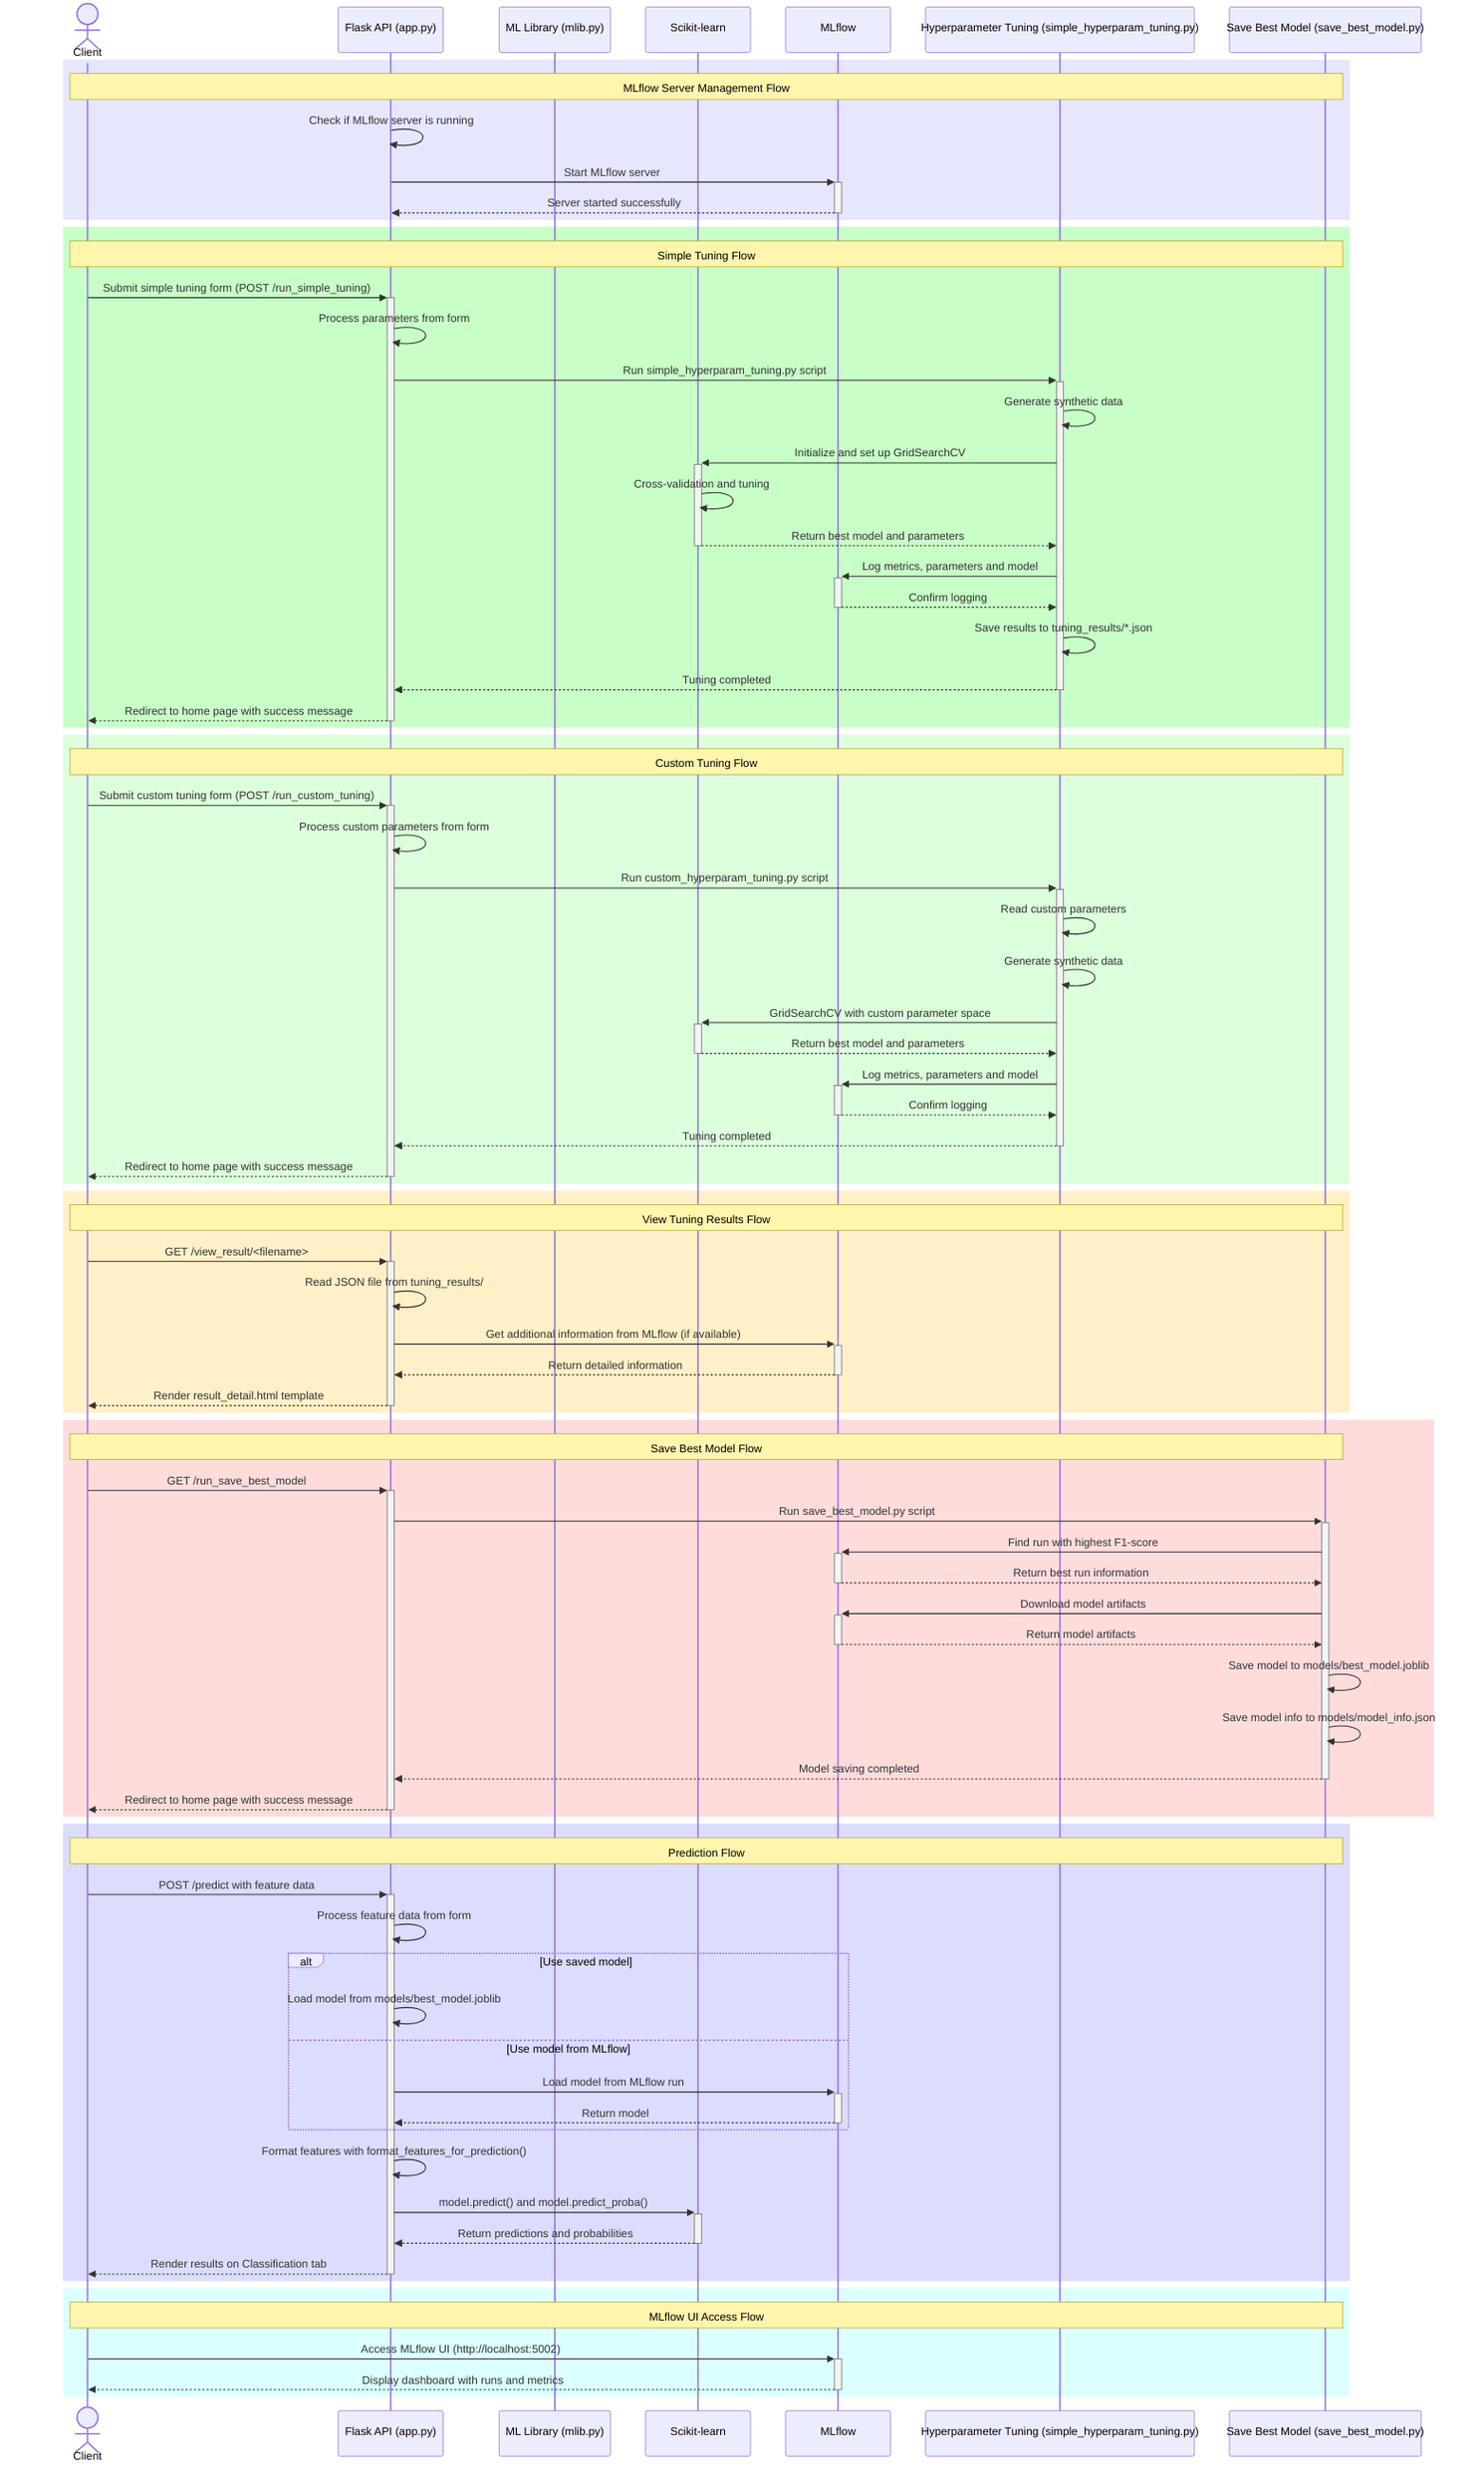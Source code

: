 sequenceDiagram
    %% Define actors and components
    actor Client
    participant Flask_API as Flask API (app.py)
    participant ML_Library as ML Library (mlib.py)
    participant Scikit_learn as Scikit-learn
    participant MLflow
    participant Tuning as Hyperparameter Tuning (simple_hyperparam_tuning.py)
    participant SaveModel as Save Best Model (save_best_model.py)

    %% MLflow Server Management Flow
    rect rgb(230, 230, 255)
    note over Client, SaveModel: MLflow Server Management Flow
    Flask_API->>Flask_API: Check if MLflow server is running
    Flask_API->>+MLflow: Start MLflow server
    MLflow-->>-Flask_API: Server started successfully
    end

    %% Simple Tuning Flow
    rect rgb(200, 255, 200)
    note over Client, SaveModel: Simple Tuning Flow
    Client->>+Flask_API: Submit simple tuning form (POST /run_simple_tuning)
    Flask_API->>Flask_API: Process parameters from form
    Flask_API->>+Tuning: Run simple_hyperparam_tuning.py script
    Tuning->>Tuning: Generate synthetic data
    Tuning->>+Scikit_learn: Initialize and set up GridSearchCV
    Scikit_learn->>Scikit_learn: Cross-validation and tuning
    Scikit_learn-->>-Tuning: Return best model and parameters
    Tuning->>+MLflow: Log metrics, parameters and model
    MLflow-->>-Tuning: Confirm logging
    Tuning->>Tuning: Save results to tuning_results/*.json
    Tuning-->>-Flask_API: Tuning completed
    Flask_API-->>-Client: Redirect to home page with success message
    end

    %% Custom Tuning Flow
    rect rgb(220, 255, 220)
    note over Client, SaveModel: Custom Tuning Flow
    Client->>+Flask_API: Submit custom tuning form (POST /run_custom_tuning)
    Flask_API->>Flask_API: Process custom parameters from form
    Flask_API->>+Tuning: Run custom_hyperparam_tuning.py script
    Tuning->>Tuning: Read custom parameters
    Tuning->>Tuning: Generate synthetic data
    Tuning->>+Scikit_learn: GridSearchCV with custom parameter space
    Scikit_learn-->>-Tuning: Return best model and parameters
    Tuning->>+MLflow: Log metrics, parameters and model
    MLflow-->>-Tuning: Confirm logging
    Tuning-->>-Flask_API: Tuning completed
    Flask_API-->>-Client: Redirect to home page with success message
    end

    %% View Tuning Results Flow
    rect rgb(255, 240, 200)
    note over Client, SaveModel: View Tuning Results Flow
    Client->>+Flask_API: GET /view_result/<filename>
    Flask_API->>Flask_API: Read JSON file from tuning_results/
    Flask_API->>+MLflow: Get additional information from MLflow (if available)
    MLflow-->>-Flask_API: Return detailed information
    Flask_API-->>-Client: Render result_detail.html template
    end

    %% Save Best Model Flow
    rect rgb(255, 220, 220)
    note over Client, SaveModel: Save Best Model Flow
    Client->>+Flask_API: GET /run_save_best_model
    Flask_API->>+SaveModel: Run save_best_model.py script
    SaveModel->>+MLflow: Find run with highest F1-score
    MLflow-->>-SaveModel: Return best run information
    SaveModel->>+MLflow: Download model artifacts
    MLflow-->>-SaveModel: Return model artifacts
    SaveModel->>SaveModel: Save model to models/best_model.joblib
    SaveModel->>SaveModel: Save model info to models/model_info.json
    SaveModel-->>-Flask_API: Model saving completed
    Flask_API-->>-Client: Redirect to home page with success message
    end

    %% Prediction Flow
    rect rgb(220, 220, 255)
    note over Client, SaveModel: Prediction Flow
    Client->>+Flask_API: POST /predict with feature data
    Flask_API->>Flask_API: Process feature data from form
    alt Use saved model
        Flask_API->>Flask_API: Load model from models/best_model.joblib
    else Use model from MLflow
        Flask_API->>+MLflow: Load model from MLflow run
        MLflow-->>-Flask_API: Return model
    end
    Flask_API->>Flask_API: Format features with format_features_for_prediction()
    Flask_API->>+Scikit_learn: model.predict() and model.predict_proba()
    Scikit_learn-->>-Flask_API: Return predictions and probabilities
    Flask_API-->>-Client: Render results on Classification tab
    end

    %% MLflow UI Access Flow
    rect rgb(220, 255, 255)
    note over Client, SaveModel: MLflow UI Access Flow
    Client->>+MLflow: Access MLflow UI (http://localhost:5002)
    MLflow-->>-Client: Display dashboard with runs and metrics
    end
